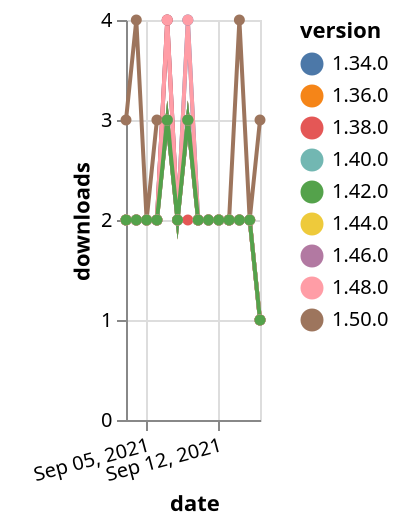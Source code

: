 {"$schema": "https://vega.github.io/schema/vega-lite/v5.json", "description": "A simple bar chart with embedded data.", "data": {"values": [{"date": "2021-09-03", "total": 3239, "delta": 2, "version": "1.34.0"}, {"date": "2021-09-04", "total": 3241, "delta": 2, "version": "1.34.0"}, {"date": "2021-09-05", "total": 3243, "delta": 2, "version": "1.34.0"}, {"date": "2021-09-06", "total": 3245, "delta": 2, "version": "1.34.0"}, {"date": "2021-09-07", "total": 3249, "delta": 4, "version": "1.34.0"}, {"date": "2021-09-08", "total": 3251, "delta": 2, "version": "1.34.0"}, {"date": "2021-09-09", "total": 3255, "delta": 4, "version": "1.34.0"}, {"date": "2021-09-10", "total": 3257, "delta": 2, "version": "1.34.0"}, {"date": "2021-09-11", "total": 3259, "delta": 2, "version": "1.34.0"}, {"date": "2021-09-12", "total": 3261, "delta": 2, "version": "1.34.0"}, {"date": "2021-09-13", "total": 3263, "delta": 2, "version": "1.34.0"}, {"date": "2021-09-14", "total": 3265, "delta": 2, "version": "1.34.0"}, {"date": "2021-09-15", "total": 3267, "delta": 2, "version": "1.34.0"}, {"date": "2021-09-16", "total": 3268, "delta": 1, "version": "1.34.0"}, {"date": "2021-09-03", "total": 231, "delta": 3, "version": "1.50.0"}, {"date": "2021-09-04", "total": 235, "delta": 4, "version": "1.50.0"}, {"date": "2021-09-05", "total": 237, "delta": 2, "version": "1.50.0"}, {"date": "2021-09-06", "total": 240, "delta": 3, "version": "1.50.0"}, {"date": "2021-09-07", "total": 243, "delta": 3, "version": "1.50.0"}, {"date": "2021-09-08", "total": 245, "delta": 2, "version": "1.50.0"}, {"date": "2021-09-09", "total": 248, "delta": 3, "version": "1.50.0"}, {"date": "2021-09-10", "total": 250, "delta": 2, "version": "1.50.0"}, {"date": "2021-09-11", "total": 252, "delta": 2, "version": "1.50.0"}, {"date": "2021-09-12", "total": 254, "delta": 2, "version": "1.50.0"}, {"date": "2021-09-13", "total": 256, "delta": 2, "version": "1.50.0"}, {"date": "2021-09-14", "total": 260, "delta": 4, "version": "1.50.0"}, {"date": "2021-09-15", "total": 262, "delta": 2, "version": "1.50.0"}, {"date": "2021-09-16", "total": 265, "delta": 3, "version": "1.50.0"}, {"date": "2021-09-03", "total": 1477, "delta": 2, "version": "1.44.0"}, {"date": "2021-09-04", "total": 1479, "delta": 2, "version": "1.44.0"}, {"date": "2021-09-05", "total": 1481, "delta": 2, "version": "1.44.0"}, {"date": "2021-09-06", "total": 1483, "delta": 2, "version": "1.44.0"}, {"date": "2021-09-07", "total": 1486, "delta": 3, "version": "1.44.0"}, {"date": "2021-09-08", "total": 1488, "delta": 2, "version": "1.44.0"}, {"date": "2021-09-09", "total": 1491, "delta": 3, "version": "1.44.0"}, {"date": "2021-09-10", "total": 1493, "delta": 2, "version": "1.44.0"}, {"date": "2021-09-11", "total": 1495, "delta": 2, "version": "1.44.0"}, {"date": "2021-09-12", "total": 1497, "delta": 2, "version": "1.44.0"}, {"date": "2021-09-13", "total": 1499, "delta": 2, "version": "1.44.0"}, {"date": "2021-09-14", "total": 1501, "delta": 2, "version": "1.44.0"}, {"date": "2021-09-15", "total": 1503, "delta": 2, "version": "1.44.0"}, {"date": "2021-09-16", "total": 1504, "delta": 1, "version": "1.44.0"}, {"date": "2021-09-03", "total": 2459, "delta": 2, "version": "1.38.0"}, {"date": "2021-09-04", "total": 2461, "delta": 2, "version": "1.38.0"}, {"date": "2021-09-05", "total": 2463, "delta": 2, "version": "1.38.0"}, {"date": "2021-09-06", "total": 2465, "delta": 2, "version": "1.38.0"}, {"date": "2021-09-07", "total": 2469, "delta": 4, "version": "1.38.0"}, {"date": "2021-09-08", "total": 2471, "delta": 2, "version": "1.38.0"}, {"date": "2021-09-09", "total": 2473, "delta": 2, "version": "1.38.0"}, {"date": "2021-09-10", "total": 2475, "delta": 2, "version": "1.38.0"}, {"date": "2021-09-11", "total": 2477, "delta": 2, "version": "1.38.0"}, {"date": "2021-09-12", "total": 2479, "delta": 2, "version": "1.38.0"}, {"date": "2021-09-13", "total": 2481, "delta": 2, "version": "1.38.0"}, {"date": "2021-09-14", "total": 2483, "delta": 2, "version": "1.38.0"}, {"date": "2021-09-15", "total": 2485, "delta": 2, "version": "1.38.0"}, {"date": "2021-09-16", "total": 2486, "delta": 1, "version": "1.38.0"}, {"date": "2021-09-03", "total": 2658, "delta": 2, "version": "1.36.0"}, {"date": "2021-09-04", "total": 2660, "delta": 2, "version": "1.36.0"}, {"date": "2021-09-05", "total": 2662, "delta": 2, "version": "1.36.0"}, {"date": "2021-09-06", "total": 2664, "delta": 2, "version": "1.36.0"}, {"date": "2021-09-07", "total": 2667, "delta": 3, "version": "1.36.0"}, {"date": "2021-09-08", "total": 2669, "delta": 2, "version": "1.36.0"}, {"date": "2021-09-09", "total": 2672, "delta": 3, "version": "1.36.0"}, {"date": "2021-09-10", "total": 2674, "delta": 2, "version": "1.36.0"}, {"date": "2021-09-11", "total": 2676, "delta": 2, "version": "1.36.0"}, {"date": "2021-09-12", "total": 2678, "delta": 2, "version": "1.36.0"}, {"date": "2021-09-13", "total": 2680, "delta": 2, "version": "1.36.0"}, {"date": "2021-09-14", "total": 2682, "delta": 2, "version": "1.36.0"}, {"date": "2021-09-15", "total": 2684, "delta": 2, "version": "1.36.0"}, {"date": "2021-09-16", "total": 2685, "delta": 1, "version": "1.36.0"}, {"date": "2021-09-03", "total": 2057, "delta": 2, "version": "1.40.0"}, {"date": "2021-09-04", "total": 2059, "delta": 2, "version": "1.40.0"}, {"date": "2021-09-05", "total": 2061, "delta": 2, "version": "1.40.0"}, {"date": "2021-09-06", "total": 2063, "delta": 2, "version": "1.40.0"}, {"date": "2021-09-07", "total": 2066, "delta": 3, "version": "1.40.0"}, {"date": "2021-09-08", "total": 2068, "delta": 2, "version": "1.40.0"}, {"date": "2021-09-09", "total": 2071, "delta": 3, "version": "1.40.0"}, {"date": "2021-09-10", "total": 2073, "delta": 2, "version": "1.40.0"}, {"date": "2021-09-11", "total": 2075, "delta": 2, "version": "1.40.0"}, {"date": "2021-09-12", "total": 2077, "delta": 2, "version": "1.40.0"}, {"date": "2021-09-13", "total": 2079, "delta": 2, "version": "1.40.0"}, {"date": "2021-09-14", "total": 2081, "delta": 2, "version": "1.40.0"}, {"date": "2021-09-15", "total": 2083, "delta": 2, "version": "1.40.0"}, {"date": "2021-09-16", "total": 2084, "delta": 1, "version": "1.40.0"}, {"date": "2021-09-03", "total": 987, "delta": 2, "version": "1.46.0"}, {"date": "2021-09-04", "total": 989, "delta": 2, "version": "1.46.0"}, {"date": "2021-09-05", "total": 991, "delta": 2, "version": "1.46.0"}, {"date": "2021-09-06", "total": 993, "delta": 2, "version": "1.46.0"}, {"date": "2021-09-07", "total": 996, "delta": 3, "version": "1.46.0"}, {"date": "2021-09-08", "total": 998, "delta": 2, "version": "1.46.0"}, {"date": "2021-09-09", "total": 1001, "delta": 3, "version": "1.46.0"}, {"date": "2021-09-10", "total": 1003, "delta": 2, "version": "1.46.0"}, {"date": "2021-09-11", "total": 1005, "delta": 2, "version": "1.46.0"}, {"date": "2021-09-12", "total": 1007, "delta": 2, "version": "1.46.0"}, {"date": "2021-09-13", "total": 1009, "delta": 2, "version": "1.46.0"}, {"date": "2021-09-14", "total": 1011, "delta": 2, "version": "1.46.0"}, {"date": "2021-09-15", "total": 1013, "delta": 2, "version": "1.46.0"}, {"date": "2021-09-16", "total": 1014, "delta": 1, "version": "1.46.0"}, {"date": "2021-09-03", "total": 704, "delta": 2, "version": "1.48.0"}, {"date": "2021-09-04", "total": 706, "delta": 2, "version": "1.48.0"}, {"date": "2021-09-05", "total": 708, "delta": 2, "version": "1.48.0"}, {"date": "2021-09-06", "total": 710, "delta": 2, "version": "1.48.0"}, {"date": "2021-09-07", "total": 714, "delta": 4, "version": "1.48.0"}, {"date": "2021-09-08", "total": 716, "delta": 2, "version": "1.48.0"}, {"date": "2021-09-09", "total": 720, "delta": 4, "version": "1.48.0"}, {"date": "2021-09-10", "total": 722, "delta": 2, "version": "1.48.0"}, {"date": "2021-09-11", "total": 724, "delta": 2, "version": "1.48.0"}, {"date": "2021-09-12", "total": 726, "delta": 2, "version": "1.48.0"}, {"date": "2021-09-13", "total": 728, "delta": 2, "version": "1.48.0"}, {"date": "2021-09-14", "total": 730, "delta": 2, "version": "1.48.0"}, {"date": "2021-09-15", "total": 732, "delta": 2, "version": "1.48.0"}, {"date": "2021-09-16", "total": 733, "delta": 1, "version": "1.48.0"}, {"date": "2021-09-03", "total": 1642, "delta": 2, "version": "1.42.0"}, {"date": "2021-09-04", "total": 1644, "delta": 2, "version": "1.42.0"}, {"date": "2021-09-05", "total": 1646, "delta": 2, "version": "1.42.0"}, {"date": "2021-09-06", "total": 1648, "delta": 2, "version": "1.42.0"}, {"date": "2021-09-07", "total": 1651, "delta": 3, "version": "1.42.0"}, {"date": "2021-09-08", "total": 1653, "delta": 2, "version": "1.42.0"}, {"date": "2021-09-09", "total": 1656, "delta": 3, "version": "1.42.0"}, {"date": "2021-09-10", "total": 1658, "delta": 2, "version": "1.42.0"}, {"date": "2021-09-11", "total": 1660, "delta": 2, "version": "1.42.0"}, {"date": "2021-09-12", "total": 1662, "delta": 2, "version": "1.42.0"}, {"date": "2021-09-13", "total": 1664, "delta": 2, "version": "1.42.0"}, {"date": "2021-09-14", "total": 1666, "delta": 2, "version": "1.42.0"}, {"date": "2021-09-15", "total": 1668, "delta": 2, "version": "1.42.0"}, {"date": "2021-09-16", "total": 1669, "delta": 1, "version": "1.42.0"}]}, "width": "container", "mark": {"type": "line", "point": {"filled": true}}, "encoding": {"x": {"field": "date", "type": "temporal", "timeUnit": "yearmonthdate", "title": "date", "axis": {"labelAngle": -15}}, "y": {"field": "delta", "type": "quantitative", "title": "downloads"}, "color": {"field": "version", "type": "nominal"}, "tooltip": {"field": "delta"}}}